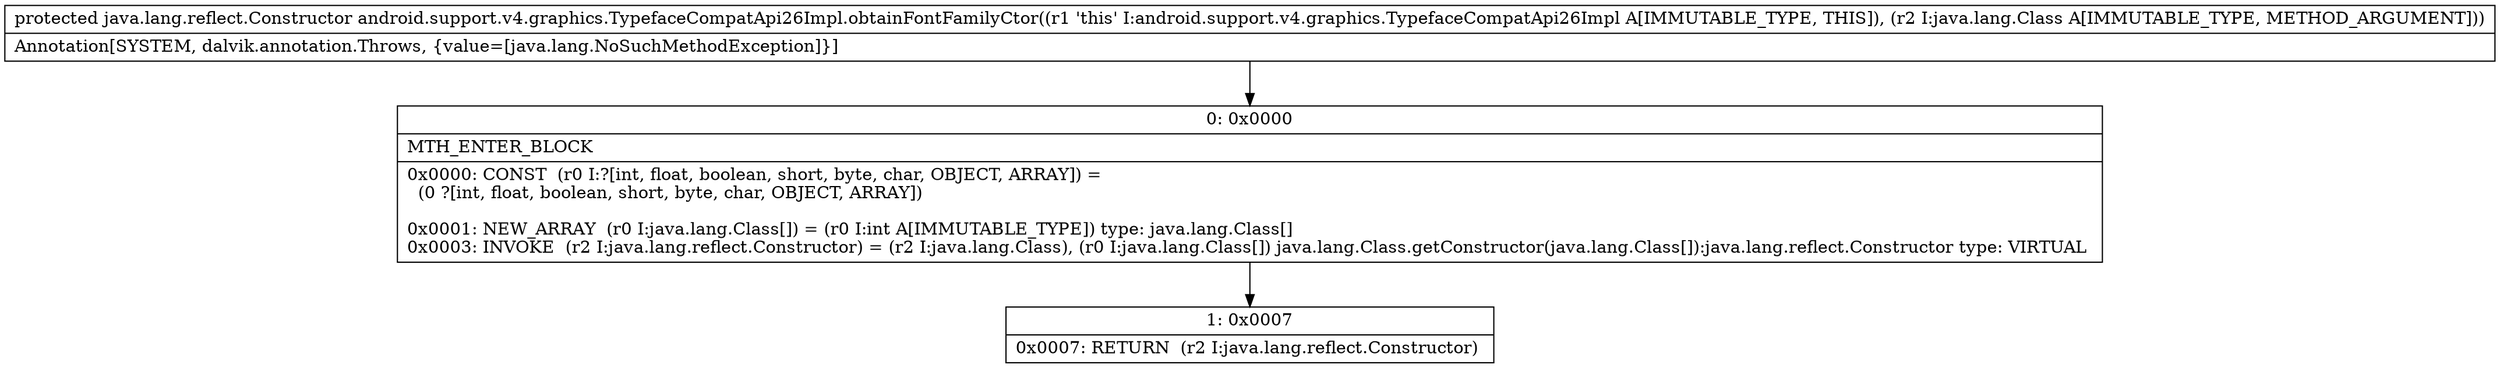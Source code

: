 digraph "CFG forandroid.support.v4.graphics.TypefaceCompatApi26Impl.obtainFontFamilyCtor(Ljava\/lang\/Class;)Ljava\/lang\/reflect\/Constructor;" {
Node_0 [shape=record,label="{0\:\ 0x0000|MTH_ENTER_BLOCK\l|0x0000: CONST  (r0 I:?[int, float, boolean, short, byte, char, OBJECT, ARRAY]) = \l  (0 ?[int, float, boolean, short, byte, char, OBJECT, ARRAY])\l \l0x0001: NEW_ARRAY  (r0 I:java.lang.Class[]) = (r0 I:int A[IMMUTABLE_TYPE]) type: java.lang.Class[] \l0x0003: INVOKE  (r2 I:java.lang.reflect.Constructor) = (r2 I:java.lang.Class), (r0 I:java.lang.Class[]) java.lang.Class.getConstructor(java.lang.Class[]):java.lang.reflect.Constructor type: VIRTUAL \l}"];
Node_1 [shape=record,label="{1\:\ 0x0007|0x0007: RETURN  (r2 I:java.lang.reflect.Constructor) \l}"];
MethodNode[shape=record,label="{protected java.lang.reflect.Constructor android.support.v4.graphics.TypefaceCompatApi26Impl.obtainFontFamilyCtor((r1 'this' I:android.support.v4.graphics.TypefaceCompatApi26Impl A[IMMUTABLE_TYPE, THIS]), (r2 I:java.lang.Class A[IMMUTABLE_TYPE, METHOD_ARGUMENT]))  | Annotation[SYSTEM, dalvik.annotation.Throws, \{value=[java.lang.NoSuchMethodException]\}]\l}"];
MethodNode -> Node_0;
Node_0 -> Node_1;
}

